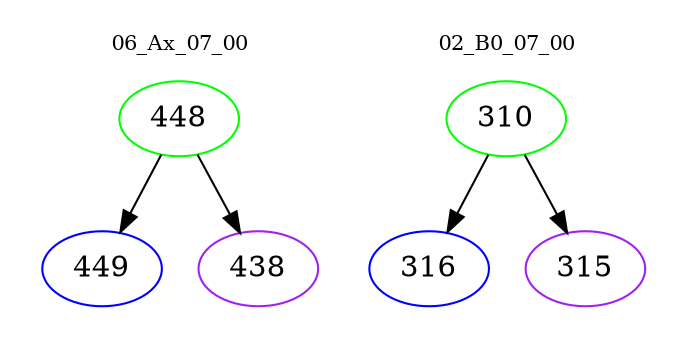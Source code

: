 digraph{
subgraph cluster_0 {
color = white
label = "06_Ax_07_00";
fontsize=10;
T0_448 [label="448", color="green"]
T0_448 -> T0_449 [color="black"]
T0_449 [label="449", color="blue"]
T0_448 -> T0_438 [color="black"]
T0_438 [label="438", color="purple"]
}
subgraph cluster_1 {
color = white
label = "02_B0_07_00";
fontsize=10;
T1_310 [label="310", color="green"]
T1_310 -> T1_316 [color="black"]
T1_316 [label="316", color="blue"]
T1_310 -> T1_315 [color="black"]
T1_315 [label="315", color="purple"]
}
}
